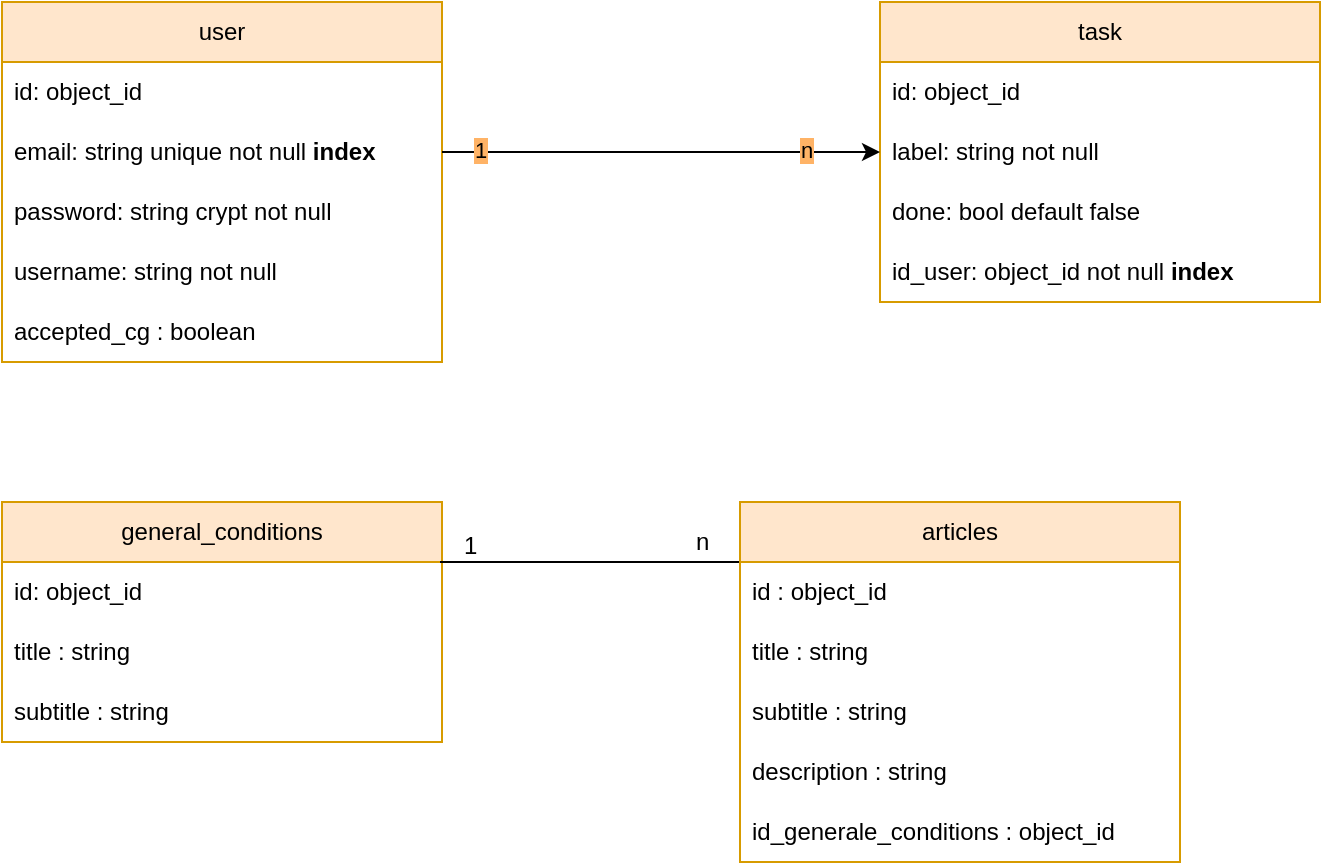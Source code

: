 <mxfile version="26.2.13">
  <diagram name="Page-1" id="z6uj2PzF79eP4X7v521j">
    <mxGraphModel dx="947" dy="574" grid="1" gridSize="10" guides="1" tooltips="1" connect="1" arrows="1" fold="1" page="1" pageScale="1" pageWidth="827" pageHeight="1169" math="0" shadow="0">
      <root>
        <mxCell id="0" />
        <mxCell id="1" parent="0" />
        <mxCell id="vy4dPJtQijejRJmDKkp3-1" value="user" style="swimlane;fontStyle=0;childLayout=stackLayout;horizontal=1;startSize=30;horizontalStack=0;resizeParent=1;resizeParentMax=0;resizeLast=0;collapsible=1;marginBottom=0;whiteSpace=wrap;html=1;fillColor=#ffe6cc;strokeColor=#d79b00;" parent="1" vertex="1">
          <mxGeometry x="111" y="40" width="220" height="180" as="geometry" />
        </mxCell>
        <mxCell id="vy4dPJtQijejRJmDKkp3-2" value="id: object_id" style="text;strokeColor=none;fillColor=none;align=left;verticalAlign=middle;spacingLeft=4;spacingRight=4;overflow=hidden;points=[[0,0.5],[1,0.5]];portConstraint=eastwest;rotatable=0;whiteSpace=wrap;html=1;" parent="vy4dPJtQijejRJmDKkp3-1" vertex="1">
          <mxGeometry y="30" width="220" height="30" as="geometry" />
        </mxCell>
        <mxCell id="vy4dPJtQijejRJmDKkp3-3" value="email: string unique not null &lt;b&gt;index&lt;/b&gt;" style="text;strokeColor=none;fillColor=none;align=left;verticalAlign=middle;spacingLeft=4;spacingRight=4;overflow=hidden;points=[[0,0.5],[1,0.5]];portConstraint=eastwest;rotatable=0;whiteSpace=wrap;html=1;" parent="vy4dPJtQijejRJmDKkp3-1" vertex="1">
          <mxGeometry y="60" width="220" height="30" as="geometry" />
        </mxCell>
        <mxCell id="vy4dPJtQijejRJmDKkp3-4" value="password: string crypt not null" style="text;strokeColor=none;fillColor=none;align=left;verticalAlign=middle;spacingLeft=4;spacingRight=4;overflow=hidden;points=[[0,0.5],[1,0.5]];portConstraint=eastwest;rotatable=0;whiteSpace=wrap;html=1;" parent="vy4dPJtQijejRJmDKkp3-1" vertex="1">
          <mxGeometry y="90" width="220" height="30" as="geometry" />
        </mxCell>
        <mxCell id="vy4dPJtQijejRJmDKkp3-5" value="username: string not null" style="text;strokeColor=none;fillColor=none;align=left;verticalAlign=middle;spacingLeft=4;spacingRight=4;overflow=hidden;points=[[0,0.5],[1,0.5]];portConstraint=eastwest;rotatable=0;whiteSpace=wrap;html=1;" parent="vy4dPJtQijejRJmDKkp3-1" vertex="1">
          <mxGeometry y="120" width="220" height="30" as="geometry" />
        </mxCell>
        <mxCell id="inGjV6fQaiS-G_9bux5i-20" value="accepted_cg : boolean" style="text;strokeColor=none;fillColor=none;align=left;verticalAlign=middle;spacingLeft=4;spacingRight=4;overflow=hidden;points=[[0,0.5],[1,0.5]];portConstraint=eastwest;rotatable=0;whiteSpace=wrap;html=1;" vertex="1" parent="vy4dPJtQijejRJmDKkp3-1">
          <mxGeometry y="150" width="220" height="30" as="geometry" />
        </mxCell>
        <mxCell id="vy4dPJtQijejRJmDKkp3-6" value="task" style="swimlane;fontStyle=0;childLayout=stackLayout;horizontal=1;startSize=30;horizontalStack=0;resizeParent=1;resizeParentMax=0;resizeLast=0;collapsible=1;marginBottom=0;whiteSpace=wrap;html=1;fillColor=#ffe6cc;strokeColor=#d79b00;" parent="1" vertex="1">
          <mxGeometry x="550" y="40" width="220" height="150" as="geometry" />
        </mxCell>
        <mxCell id="vy4dPJtQijejRJmDKkp3-7" value="id: object_id" style="text;strokeColor=none;fillColor=none;align=left;verticalAlign=middle;spacingLeft=4;spacingRight=4;overflow=hidden;points=[[0,0.5],[1,0.5]];portConstraint=eastwest;rotatable=0;whiteSpace=wrap;html=1;" parent="vy4dPJtQijejRJmDKkp3-6" vertex="1">
          <mxGeometry y="30" width="220" height="30" as="geometry" />
        </mxCell>
        <mxCell id="vy4dPJtQijejRJmDKkp3-8" value="label: string not null" style="text;strokeColor=none;fillColor=none;align=left;verticalAlign=middle;spacingLeft=4;spacingRight=4;overflow=hidden;points=[[0,0.5],[1,0.5]];portConstraint=eastwest;rotatable=0;whiteSpace=wrap;html=1;" parent="vy4dPJtQijejRJmDKkp3-6" vertex="1">
          <mxGeometry y="60" width="220" height="30" as="geometry" />
        </mxCell>
        <mxCell id="vy4dPJtQijejRJmDKkp3-9" value="done: bool default false" style="text;strokeColor=none;fillColor=none;align=left;verticalAlign=middle;spacingLeft=4;spacingRight=4;overflow=hidden;points=[[0,0.5],[1,0.5]];portConstraint=eastwest;rotatable=0;whiteSpace=wrap;html=1;" parent="vy4dPJtQijejRJmDKkp3-6" vertex="1">
          <mxGeometry y="90" width="220" height="30" as="geometry" />
        </mxCell>
        <mxCell id="vy4dPJtQijejRJmDKkp3-10" value="id_user: object_id not null &lt;b&gt;index&lt;/b&gt;" style="text;strokeColor=none;fillColor=none;align=left;verticalAlign=middle;spacingLeft=4;spacingRight=4;overflow=hidden;points=[[0,0.5],[1,0.5]];portConstraint=eastwest;rotatable=0;whiteSpace=wrap;html=1;" parent="vy4dPJtQijejRJmDKkp3-6" vertex="1">
          <mxGeometry y="120" width="220" height="30" as="geometry" />
        </mxCell>
        <mxCell id="vy4dPJtQijejRJmDKkp3-11" style="edgeStyle=orthogonalEdgeStyle;rounded=0;orthogonalLoop=1;jettySize=auto;html=1;" parent="1" source="vy4dPJtQijejRJmDKkp3-3" target="vy4dPJtQijejRJmDKkp3-6" edge="1">
          <mxGeometry relative="1" as="geometry" />
        </mxCell>
        <mxCell id="vy4dPJtQijejRJmDKkp3-12" value="1" style="edgeLabel;html=1;align=center;verticalAlign=middle;resizable=0;points=[];labelBackgroundColor=#FFB366;" parent="vy4dPJtQijejRJmDKkp3-11" vertex="1" connectable="0">
          <mxGeometry x="-0.83" y="1" relative="1" as="geometry">
            <mxPoint as="offset" />
          </mxGeometry>
        </mxCell>
        <mxCell id="vy4dPJtQijejRJmDKkp3-13" value="n" style="edgeLabel;html=1;align=center;verticalAlign=middle;resizable=0;points=[];labelBackgroundColor=#FFB366;" parent="vy4dPJtQijejRJmDKkp3-11" vertex="1" connectable="0">
          <mxGeometry x="0.656" y="1" relative="1" as="geometry">
            <mxPoint as="offset" />
          </mxGeometry>
        </mxCell>
        <mxCell id="inGjV6fQaiS-G_9bux5i-2" value="general_conditions" style="swimlane;fontStyle=0;childLayout=stackLayout;horizontal=1;startSize=30;horizontalStack=0;resizeParent=1;resizeParentMax=0;resizeLast=0;collapsible=1;marginBottom=0;whiteSpace=wrap;html=1;fillColor=#ffe6cc;strokeColor=#d79b00;" vertex="1" parent="1">
          <mxGeometry x="111" y="290" width="220" height="120" as="geometry" />
        </mxCell>
        <mxCell id="inGjV6fQaiS-G_9bux5i-21" value="" style="endArrow=none;html=1;rounded=0;" edge="1" parent="inGjV6fQaiS-G_9bux5i-2">
          <mxGeometry relative="1" as="geometry">
            <mxPoint x="219" y="30" as="sourcePoint" />
            <mxPoint x="379" y="30" as="targetPoint" />
          </mxGeometry>
        </mxCell>
        <mxCell id="inGjV6fQaiS-G_9bux5i-22" value="1" style="resizable=0;html=1;whiteSpace=wrap;align=left;verticalAlign=bottom;" connectable="0" vertex="1" parent="inGjV6fQaiS-G_9bux5i-21">
          <mxGeometry x="-1" relative="1" as="geometry">
            <mxPoint x="10" as="offset" />
          </mxGeometry>
        </mxCell>
        <mxCell id="inGjV6fQaiS-G_9bux5i-23" value="N" style="resizable=0;html=1;whiteSpace=wrap;align=right;verticalAlign=bottom;" connectable="0" vertex="1" parent="inGjV6fQaiS-G_9bux5i-21">
          <mxGeometry x="1" relative="1" as="geometry" />
        </mxCell>
        <mxCell id="inGjV6fQaiS-G_9bux5i-3" value="id: object_id" style="text;strokeColor=none;fillColor=none;align=left;verticalAlign=middle;spacingLeft=4;spacingRight=4;overflow=hidden;points=[[0,0.5],[1,0.5]];portConstraint=eastwest;rotatable=0;whiteSpace=wrap;html=1;" vertex="1" parent="inGjV6fQaiS-G_9bux5i-2">
          <mxGeometry y="30" width="220" height="30" as="geometry" />
        </mxCell>
        <mxCell id="inGjV6fQaiS-G_9bux5i-30" value="title : string" style="text;strokeColor=none;fillColor=none;align=left;verticalAlign=middle;spacingLeft=4;spacingRight=4;overflow=hidden;points=[[0,0.5],[1,0.5]];portConstraint=eastwest;rotatable=0;whiteSpace=wrap;html=1;" vertex="1" parent="inGjV6fQaiS-G_9bux5i-2">
          <mxGeometry y="60" width="220" height="30" as="geometry" />
        </mxCell>
        <mxCell id="inGjV6fQaiS-G_9bux5i-31" value="subtitle : string" style="text;strokeColor=none;fillColor=none;align=left;verticalAlign=middle;spacingLeft=4;spacingRight=4;overflow=hidden;points=[[0,0.5],[1,0.5]];portConstraint=eastwest;rotatable=0;whiteSpace=wrap;html=1;" vertex="1" parent="inGjV6fQaiS-G_9bux5i-2">
          <mxGeometry y="90" width="220" height="30" as="geometry" />
        </mxCell>
        <mxCell id="inGjV6fQaiS-G_9bux5i-7" value="articles" style="swimlane;fontStyle=0;childLayout=stackLayout;horizontal=1;startSize=30;horizontalStack=0;resizeParent=1;resizeParentMax=0;resizeLast=0;collapsible=1;marginBottom=0;whiteSpace=wrap;html=1;fillColor=#ffe6cc;strokeColor=#d79b00;" vertex="1" parent="1">
          <mxGeometry x="480" y="290" width="220" height="180" as="geometry" />
        </mxCell>
        <mxCell id="inGjV6fQaiS-G_9bux5i-8" value="id : object_id" style="text;strokeColor=none;fillColor=none;align=left;verticalAlign=middle;spacingLeft=4;spacingRight=4;overflow=hidden;points=[[0,0.5],[1,0.5]];portConstraint=eastwest;rotatable=0;whiteSpace=wrap;html=1;" vertex="1" parent="inGjV6fQaiS-G_9bux5i-7">
          <mxGeometry y="30" width="220" height="30" as="geometry" />
        </mxCell>
        <mxCell id="inGjV6fQaiS-G_9bux5i-9" value="title : string" style="text;strokeColor=none;fillColor=none;align=left;verticalAlign=middle;spacingLeft=4;spacingRight=4;overflow=hidden;points=[[0,0.5],[1,0.5]];portConstraint=eastwest;rotatable=0;whiteSpace=wrap;html=1;" vertex="1" parent="inGjV6fQaiS-G_9bux5i-7">
          <mxGeometry y="60" width="220" height="30" as="geometry" />
        </mxCell>
        <mxCell id="inGjV6fQaiS-G_9bux5i-10" value="subtitle : string" style="text;strokeColor=none;fillColor=none;align=left;verticalAlign=middle;spacingLeft=4;spacingRight=4;overflow=hidden;points=[[0,0.5],[1,0.5]];portConstraint=eastwest;rotatable=0;whiteSpace=wrap;html=1;" vertex="1" parent="inGjV6fQaiS-G_9bux5i-7">
          <mxGeometry y="90" width="220" height="30" as="geometry" />
        </mxCell>
        <mxCell id="inGjV6fQaiS-G_9bux5i-33" value="description : string" style="text;strokeColor=none;fillColor=none;align=left;verticalAlign=middle;spacingLeft=4;spacingRight=4;overflow=hidden;points=[[0,0.5],[1,0.5]];portConstraint=eastwest;rotatable=0;whiteSpace=wrap;html=1;" vertex="1" parent="inGjV6fQaiS-G_9bux5i-7">
          <mxGeometry y="120" width="220" height="30" as="geometry" />
        </mxCell>
        <mxCell id="inGjV6fQaiS-G_9bux5i-35" value="id_generale_conditions : object_id" style="text;strokeColor=none;fillColor=none;align=left;verticalAlign=middle;spacingLeft=4;spacingRight=4;overflow=hidden;points=[[0,0.5],[1,0.5]];portConstraint=eastwest;rotatable=0;whiteSpace=wrap;html=1;" vertex="1" parent="inGjV6fQaiS-G_9bux5i-7">
          <mxGeometry y="150" width="220" height="30" as="geometry" />
        </mxCell>
        <mxCell id="inGjV6fQaiS-G_9bux5i-24" value="n" style="resizable=0;html=1;whiteSpace=wrap;align=left;verticalAlign=bottom;" connectable="0" vertex="1" parent="1">
          <mxGeometry x="360" y="330" as="geometry">
            <mxPoint x="96" y="-12" as="offset" />
          </mxGeometry>
        </mxCell>
      </root>
    </mxGraphModel>
  </diagram>
</mxfile>
